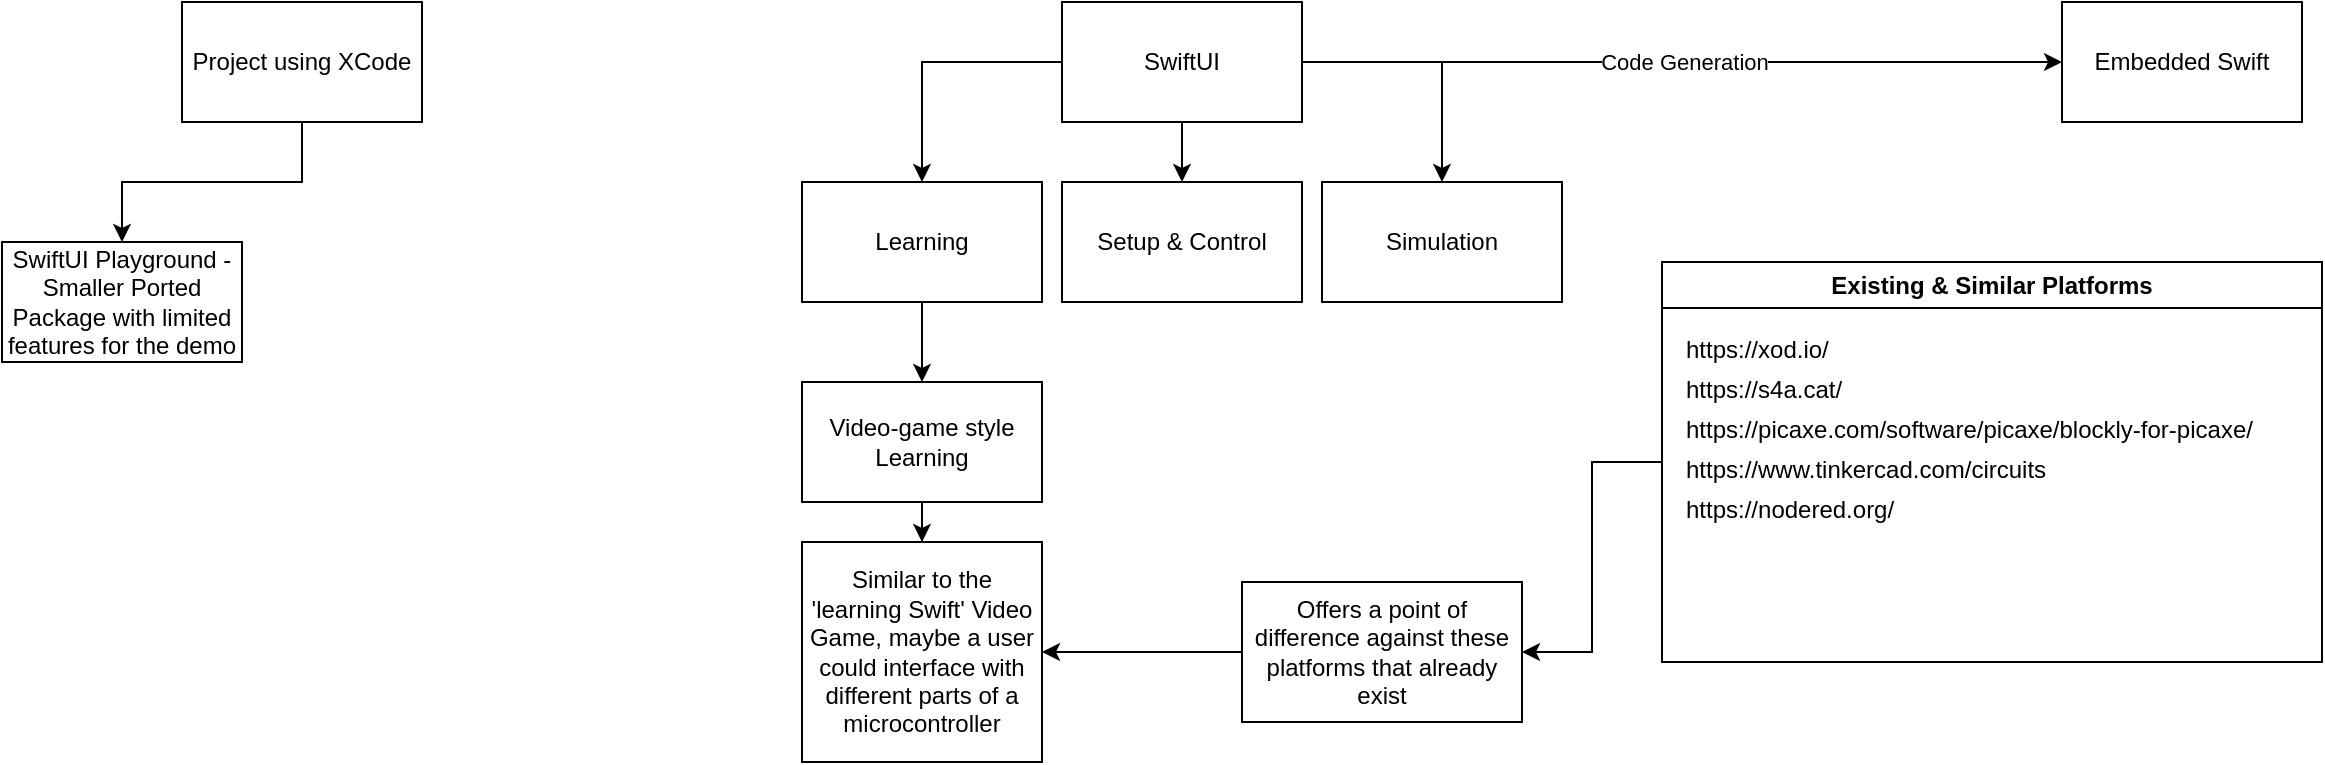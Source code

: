 <mxfile version="24.7.6">
  <diagram name="Page-1" id="PzP1XWoyP3Owd-PuQA4p">
    <mxGraphModel dx="1828" dy="622" grid="1" gridSize="10" guides="1" tooltips="1" connect="1" arrows="1" fold="1" page="1" pageScale="1" pageWidth="850" pageHeight="1100" math="0" shadow="0">
      <root>
        <mxCell id="0" />
        <mxCell id="1" parent="0" />
        <mxCell id="gX0jIKrpz7-wLwVTM8e6-12" style="edgeStyle=orthogonalEdgeStyle;rounded=0;orthogonalLoop=1;jettySize=auto;html=1;entryX=0.5;entryY=0;entryDx=0;entryDy=0;" parent="1" source="gX0jIKrpz7-wLwVTM8e6-1" target="gX0jIKrpz7-wLwVTM8e6-5" edge="1">
          <mxGeometry relative="1" as="geometry" />
        </mxCell>
        <mxCell id="gX0jIKrpz7-wLwVTM8e6-13" value="" style="edgeStyle=orthogonalEdgeStyle;rounded=0;orthogonalLoop=1;jettySize=auto;html=1;" parent="1" source="gX0jIKrpz7-wLwVTM8e6-1" target="gX0jIKrpz7-wLwVTM8e6-4" edge="1">
          <mxGeometry relative="1" as="geometry" />
        </mxCell>
        <mxCell id="gX0jIKrpz7-wLwVTM8e6-14" style="edgeStyle=orthogonalEdgeStyle;rounded=0;orthogonalLoop=1;jettySize=auto;html=1;entryX=0.5;entryY=0;entryDx=0;entryDy=0;" parent="1" source="gX0jIKrpz7-wLwVTM8e6-1" target="gX0jIKrpz7-wLwVTM8e6-3" edge="1">
          <mxGeometry relative="1" as="geometry" />
        </mxCell>
        <mxCell id="gX0jIKrpz7-wLwVTM8e6-15" style="edgeStyle=orthogonalEdgeStyle;rounded=0;orthogonalLoop=1;jettySize=auto;html=1;entryX=0;entryY=0.5;entryDx=0;entryDy=0;" parent="1" source="gX0jIKrpz7-wLwVTM8e6-1" target="gX0jIKrpz7-wLwVTM8e6-2" edge="1">
          <mxGeometry relative="1" as="geometry" />
        </mxCell>
        <mxCell id="gX0jIKrpz7-wLwVTM8e6-16" value="Code Generation" style="edgeLabel;html=1;align=center;verticalAlign=middle;resizable=0;points=[];" parent="gX0jIKrpz7-wLwVTM8e6-15" vertex="1" connectable="0">
          <mxGeometry x="-0.035" y="-2" relative="1" as="geometry">
            <mxPoint x="7" y="-2" as="offset" />
          </mxGeometry>
        </mxCell>
        <mxCell id="gX0jIKrpz7-wLwVTM8e6-1" value="SwiftUI" style="rounded=0;whiteSpace=wrap;html=1;" parent="1" vertex="1">
          <mxGeometry x="40" y="110" width="120" height="60" as="geometry" />
        </mxCell>
        <mxCell id="gX0jIKrpz7-wLwVTM8e6-2" value="Embedded Swift" style="rounded=0;whiteSpace=wrap;html=1;" parent="1" vertex="1">
          <mxGeometry x="540" y="110" width="120" height="60" as="geometry" />
        </mxCell>
        <mxCell id="gX0jIKrpz7-wLwVTM8e6-3" value="Simulation" style="rounded=0;whiteSpace=wrap;html=1;" parent="1" vertex="1">
          <mxGeometry x="170" y="200" width="120" height="60" as="geometry" />
        </mxCell>
        <mxCell id="gX0jIKrpz7-wLwVTM8e6-4" value="Setup &amp;amp; Control" style="rounded=0;whiteSpace=wrap;html=1;" parent="1" vertex="1">
          <mxGeometry x="40" y="200" width="120" height="60" as="geometry" />
        </mxCell>
        <mxCell id="a_cXm48a7fsS-6OFjvK9-2" value="" style="edgeStyle=orthogonalEdgeStyle;rounded=0;orthogonalLoop=1;jettySize=auto;html=1;" edge="1" parent="1" source="gX0jIKrpz7-wLwVTM8e6-5" target="a_cXm48a7fsS-6OFjvK9-1">
          <mxGeometry relative="1" as="geometry" />
        </mxCell>
        <mxCell id="gX0jIKrpz7-wLwVTM8e6-5" value="Learning" style="rounded=0;whiteSpace=wrap;html=1;" parent="1" vertex="1">
          <mxGeometry x="-90" y="200" width="120" height="60" as="geometry" />
        </mxCell>
        <mxCell id="a_cXm48a7fsS-6OFjvK9-6" style="edgeStyle=orthogonalEdgeStyle;rounded=0;orthogonalLoop=1;jettySize=auto;html=1;entryX=1;entryY=0.5;entryDx=0;entryDy=0;" edge="1" parent="1" source="gX0jIKrpz7-wLwVTM8e6-6" target="a_cXm48a7fsS-6OFjvK9-5">
          <mxGeometry relative="1" as="geometry" />
        </mxCell>
        <mxCell id="gX0jIKrpz7-wLwVTM8e6-6" value="Existing &amp;amp; Similar Platforms" style="swimlane;whiteSpace=wrap;html=1;" parent="1" vertex="1">
          <mxGeometry x="340" y="240" width="330" height="200" as="geometry" />
        </mxCell>
        <UserObject label="https://xod.io/" link="https://xod.io/" id="gX0jIKrpz7-wLwVTM8e6-8">
          <mxCell style="text;whiteSpace=wrap;" parent="gX0jIKrpz7-wLwVTM8e6-6" vertex="1">
            <mxGeometry x="10" y="30" width="100" height="40" as="geometry" />
          </mxCell>
        </UserObject>
        <UserObject label="https://s4a.cat/" link="https://s4a.cat/" id="gX0jIKrpz7-wLwVTM8e6-17">
          <mxCell style="text;whiteSpace=wrap;" parent="gX0jIKrpz7-wLwVTM8e6-6" vertex="1">
            <mxGeometry x="10" y="50" width="110" height="40" as="geometry" />
          </mxCell>
        </UserObject>
        <UserObject label="https://picaxe.com/software/picaxe/blockly-for-picaxe/" link="https://picaxe.com/software/picaxe/blockly-for-picaxe/" id="gX0jIKrpz7-wLwVTM8e6-18">
          <mxCell style="text;whiteSpace=wrap;" parent="gX0jIKrpz7-wLwVTM8e6-6" vertex="1">
            <mxGeometry x="10" y="70" width="320" height="40" as="geometry" />
          </mxCell>
        </UserObject>
        <UserObject label="https://www.tinkercad.com/circuits" link="https://www.tinkercad.com/circuits" id="gX0jIKrpz7-wLwVTM8e6-19">
          <mxCell style="text;whiteSpace=wrap;" parent="gX0jIKrpz7-wLwVTM8e6-6" vertex="1">
            <mxGeometry x="10" y="90" width="210" height="40" as="geometry" />
          </mxCell>
        </UserObject>
        <UserObject label="https://nodered.org/" link="https://nodered.org/" id="gX0jIKrpz7-wLwVTM8e6-20">
          <mxCell style="text;whiteSpace=wrap;" parent="gX0jIKrpz7-wLwVTM8e6-6" vertex="1">
            <mxGeometry x="10" y="110" width="140" height="40" as="geometry" />
          </mxCell>
        </UserObject>
        <mxCell id="gX0jIKrpz7-wLwVTM8e6-11" style="edgeStyle=orthogonalEdgeStyle;rounded=0;orthogonalLoop=1;jettySize=auto;html=1;" parent="1" source="gX0jIKrpz7-wLwVTM8e6-9" target="gX0jIKrpz7-wLwVTM8e6-10" edge="1">
          <mxGeometry relative="1" as="geometry" />
        </mxCell>
        <mxCell id="gX0jIKrpz7-wLwVTM8e6-9" value="Project using XCode" style="rounded=0;whiteSpace=wrap;html=1;" parent="1" vertex="1">
          <mxGeometry x="-400" y="110" width="120" height="60" as="geometry" />
        </mxCell>
        <mxCell id="gX0jIKrpz7-wLwVTM8e6-10" value="SwiftUI Playground - Smaller Ported Package with limited features for the demo" style="rounded=0;whiteSpace=wrap;html=1;" parent="1" vertex="1">
          <mxGeometry x="-490" y="230" width="120" height="60" as="geometry" />
        </mxCell>
        <mxCell id="a_cXm48a7fsS-6OFjvK9-4" value="" style="edgeStyle=orthogonalEdgeStyle;rounded=0;orthogonalLoop=1;jettySize=auto;html=1;" edge="1" parent="1" source="a_cXm48a7fsS-6OFjvK9-1" target="a_cXm48a7fsS-6OFjvK9-3">
          <mxGeometry relative="1" as="geometry" />
        </mxCell>
        <mxCell id="a_cXm48a7fsS-6OFjvK9-1" value="Video-game style Learning" style="rounded=0;whiteSpace=wrap;html=1;" vertex="1" parent="1">
          <mxGeometry x="-90" y="300" width="120" height="60" as="geometry" />
        </mxCell>
        <mxCell id="a_cXm48a7fsS-6OFjvK9-3" value="Similar to the &#39;learning Swift&#39; Video Game, maybe a user could interface with different parts of a microcontroller" style="rounded=0;whiteSpace=wrap;html=1;" vertex="1" parent="1">
          <mxGeometry x="-90" y="380" width="120" height="110" as="geometry" />
        </mxCell>
        <mxCell id="a_cXm48a7fsS-6OFjvK9-7" style="edgeStyle=orthogonalEdgeStyle;rounded=0;orthogonalLoop=1;jettySize=auto;html=1;" edge="1" parent="1" source="a_cXm48a7fsS-6OFjvK9-5" target="a_cXm48a7fsS-6OFjvK9-3">
          <mxGeometry relative="1" as="geometry" />
        </mxCell>
        <mxCell id="a_cXm48a7fsS-6OFjvK9-5" value="Offers a point of difference against these platforms that already exist" style="rounded=0;whiteSpace=wrap;html=1;" vertex="1" parent="1">
          <mxGeometry x="130" y="400" width="140" height="70" as="geometry" />
        </mxCell>
      </root>
    </mxGraphModel>
  </diagram>
</mxfile>
